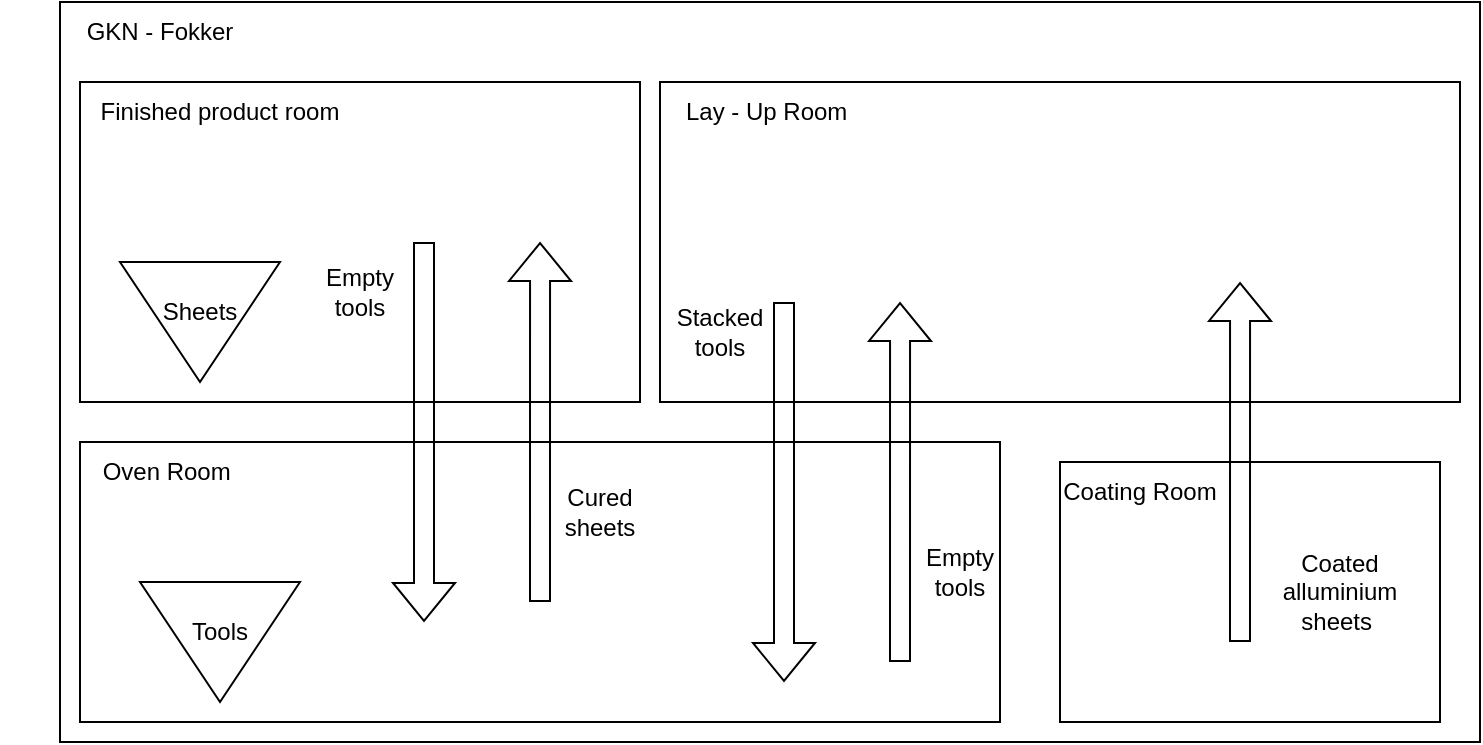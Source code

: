 <mxfile version="24.7.17">
  <diagram name="Pagina-1" id="KksSE64AORfsE_kvtci9">
    <mxGraphModel dx="1193" dy="776" grid="1" gridSize="10" guides="1" tooltips="1" connect="1" arrows="1" fold="1" page="1" pageScale="1" pageWidth="827" pageHeight="1169" math="0" shadow="0">
      <root>
        <mxCell id="0" />
        <mxCell id="1" parent="0" />
        <mxCell id="jH7eP_RZR7SqLj8uAPWz-1" value="" style="rounded=0;whiteSpace=wrap;html=1;fillColor=none;" vertex="1" parent="1">
          <mxGeometry x="50" y="330" width="710" height="370" as="geometry" />
        </mxCell>
        <mxCell id="jH7eP_RZR7SqLj8uAPWz-3" value="" style="rounded=0;whiteSpace=wrap;html=1;fillColor=none;" vertex="1" parent="1">
          <mxGeometry x="60" y="550" width="460" height="140" as="geometry" />
        </mxCell>
        <mxCell id="jH7eP_RZR7SqLj8uAPWz-4" value="" style="rounded=0;whiteSpace=wrap;html=1;fillColor=none;" vertex="1" parent="1">
          <mxGeometry x="350" y="370" width="400" height="160" as="geometry" />
        </mxCell>
        <mxCell id="jH7eP_RZR7SqLj8uAPWz-6" value="" style="rounded=0;whiteSpace=wrap;html=1;fillColor=none;" vertex="1" parent="1">
          <mxGeometry x="550" y="560" width="190" height="130" as="geometry" />
        </mxCell>
        <mxCell id="jH7eP_RZR7SqLj8uAPWz-10" value="" style="shape=flexArrow;endArrow=classic;html=1;rounded=0;exitX=0.387;exitY=0.86;exitDx=0;exitDy=0;exitPerimeter=0;" edge="1" parent="1">
          <mxGeometry width="50" height="50" relative="1" as="geometry">
            <mxPoint x="640" y="650" as="sourcePoint" />
            <mxPoint x="640.03" y="470" as="targetPoint" />
          </mxGeometry>
        </mxCell>
        <mxCell id="jH7eP_RZR7SqLj8uAPWz-11" value="Coated alluminium sheets&amp;nbsp;" style="text;html=1;align=center;verticalAlign=middle;whiteSpace=wrap;rounded=0;" vertex="1" parent="1">
          <mxGeometry x="660" y="610" width="60" height="30" as="geometry" />
        </mxCell>
        <mxCell id="jH7eP_RZR7SqLj8uAPWz-12" value="Lay - Up Room&amp;nbsp;" style="text;html=1;align=center;verticalAlign=middle;whiteSpace=wrap;rounded=0;" vertex="1" parent="1">
          <mxGeometry x="350" y="370" width="110" height="30" as="geometry" />
        </mxCell>
        <mxCell id="jH7eP_RZR7SqLj8uAPWz-14" value="" style="shape=flexArrow;endArrow=classic;html=1;rounded=0;exitX=0.387;exitY=0.86;exitDx=0;exitDy=0;exitPerimeter=0;" edge="1" parent="1">
          <mxGeometry width="50" height="50" relative="1" as="geometry">
            <mxPoint x="470" y="660" as="sourcePoint" />
            <mxPoint x="470.03" y="480" as="targetPoint" />
          </mxGeometry>
        </mxCell>
        <mxCell id="jH7eP_RZR7SqLj8uAPWz-16" value="" style="shape=flexArrow;endArrow=classic;html=1;rounded=0;exitX=0.387;exitY=0.86;exitDx=0;exitDy=0;exitPerimeter=0;" edge="1" parent="1">
          <mxGeometry width="50" height="50" relative="1" as="geometry">
            <mxPoint x="412" y="480" as="sourcePoint" />
            <mxPoint x="412" y="670" as="targetPoint" />
          </mxGeometry>
        </mxCell>
        <mxCell id="jH7eP_RZR7SqLj8uAPWz-17" value="Stacked tools" style="text;html=1;align=center;verticalAlign=middle;whiteSpace=wrap;rounded=0;" vertex="1" parent="1">
          <mxGeometry x="350" y="480" width="60" height="30" as="geometry" />
        </mxCell>
        <mxCell id="jH7eP_RZR7SqLj8uAPWz-19" value="Empty tools" style="text;html=1;align=center;verticalAlign=middle;whiteSpace=wrap;rounded=0;" vertex="1" parent="1">
          <mxGeometry x="470" y="600" width="60" height="30" as="geometry" />
        </mxCell>
        <mxCell id="jH7eP_RZR7SqLj8uAPWz-20" value="" style="triangle;whiteSpace=wrap;html=1;rotation=90;" vertex="1" parent="1">
          <mxGeometry x="100" y="610" width="60" height="80" as="geometry" />
        </mxCell>
        <mxCell id="jH7eP_RZR7SqLj8uAPWz-21" value="Tools" style="text;html=1;align=center;verticalAlign=middle;whiteSpace=wrap;rounded=0;" vertex="1" parent="1">
          <mxGeometry x="100" y="630" width="60" height="30" as="geometry" />
        </mxCell>
        <mxCell id="jH7eP_RZR7SqLj8uAPWz-22" value="" style="shape=flexArrow;endArrow=classic;html=1;rounded=0;exitX=0.387;exitY=0.86;exitDx=0;exitDy=0;exitPerimeter=0;" edge="1" parent="1">
          <mxGeometry width="50" height="50" relative="1" as="geometry">
            <mxPoint x="290" y="630" as="sourcePoint" />
            <mxPoint x="290.03" y="450" as="targetPoint" />
          </mxGeometry>
        </mxCell>
        <mxCell id="jH7eP_RZR7SqLj8uAPWz-23" value="" style="shape=flexArrow;endArrow=classic;html=1;rounded=0;exitX=0.387;exitY=0.86;exitDx=0;exitDy=0;exitPerimeter=0;" edge="1" parent="1">
          <mxGeometry width="50" height="50" relative="1" as="geometry">
            <mxPoint x="232" y="450" as="sourcePoint" />
            <mxPoint x="232" y="640" as="targetPoint" />
          </mxGeometry>
        </mxCell>
        <mxCell id="jH7eP_RZR7SqLj8uAPWz-24" value="Cured sheets" style="text;html=1;align=center;verticalAlign=middle;whiteSpace=wrap;rounded=0;" vertex="1" parent="1">
          <mxGeometry x="290" y="550" width="60" height="70" as="geometry" />
        </mxCell>
        <mxCell id="jH7eP_RZR7SqLj8uAPWz-25" value="Empty tools" style="text;html=1;align=center;verticalAlign=middle;whiteSpace=wrap;rounded=0;" vertex="1" parent="1">
          <mxGeometry x="170" y="460" width="60" height="30" as="geometry" />
        </mxCell>
        <mxCell id="jH7eP_RZR7SqLj8uAPWz-26" value="" style="rounded=0;whiteSpace=wrap;html=1;fillColor=none;" vertex="1" parent="1">
          <mxGeometry x="60" y="370" width="280" height="160" as="geometry" />
        </mxCell>
        <mxCell id="jH7eP_RZR7SqLj8uAPWz-27" value="" style="triangle;whiteSpace=wrap;html=1;rotation=90;" vertex="1" parent="1">
          <mxGeometry x="90" y="450" width="60" height="80" as="geometry" />
        </mxCell>
        <mxCell id="jH7eP_RZR7SqLj8uAPWz-28" value="Sheets" style="text;html=1;align=center;verticalAlign=middle;whiteSpace=wrap;rounded=0;" vertex="1" parent="1">
          <mxGeometry x="90" y="470" width="60" height="30" as="geometry" />
        </mxCell>
        <mxCell id="jH7eP_RZR7SqLj8uAPWz-30" value="Oven Room&amp;nbsp;" style="text;html=1;align=center;verticalAlign=middle;whiteSpace=wrap;rounded=0;" vertex="1" parent="1">
          <mxGeometry x="50" y="550" width="110" height="30" as="geometry" />
        </mxCell>
        <mxCell id="jH7eP_RZR7SqLj8uAPWz-31" value="Finished product room" style="text;html=1;align=center;verticalAlign=middle;whiteSpace=wrap;rounded=0;" vertex="1" parent="1">
          <mxGeometry x="25" y="370" width="210" height="30" as="geometry" />
        </mxCell>
        <mxCell id="jH7eP_RZR7SqLj8uAPWz-32" value="Coating Room" style="text;html=1;align=center;verticalAlign=middle;whiteSpace=wrap;rounded=0;" vertex="1" parent="1">
          <mxGeometry x="550" y="560" width="80" height="30" as="geometry" />
        </mxCell>
        <mxCell id="jH7eP_RZR7SqLj8uAPWz-35" value="GKN - Fokker" style="text;html=1;align=center;verticalAlign=middle;whiteSpace=wrap;rounded=0;" vertex="1" parent="1">
          <mxGeometry x="20" y="330" width="160" height="30" as="geometry" />
        </mxCell>
      </root>
    </mxGraphModel>
  </diagram>
</mxfile>

